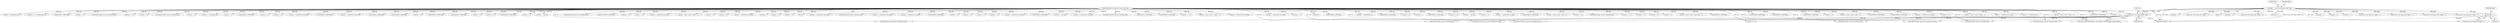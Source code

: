 digraph "0_tcpdump_da6f1a677bfa4476abaeaf9b1afe1c4390f51b41@pointer" {
"1000717" [label="(Call,pgm + 1)"];
"1000126" [label="(Call,pgm = (const struct pgm_header *)bp)"];
"1000128" [label="(Call,(const struct pgm_header *)bp)"];
"1000108" [label="(MethodParameterIn,register const u_char *bp)"];
"1000811" [label="(Call,bp += sizeof(struct in6_addr))"];
"1001886" [label="(Call,addrtostr(bp, nla_buf, sizeof(nla_buf)))"];
"1000433" [label="(Call,bp += sizeof(struct in6_addr))"];
"1000748" [label="(Call,bp += sizeof(struct in_addr))"];
"1001126" [label="(Call,EXTRACT_32BITS(bp))"];
"1000866" [label="(Call,pgm + 1)"];
"1000717" [label="(Call,pgm + 1)"];
"1000639" [label="(Call,pgm + 1)"];
"1001721" [label="(Call,bp += 4)"];
"1001153" [label="(Call,bp += 2)"];
"1000130" [label="(Identifier,bp)"];
"1001291" [label="(Call,bp += 2)"];
"1001298" [label="(Call,bp += 4)"];
"1000417" [label="(Call,bp += sizeof(struct in_addr))"];
"1001726" [label="(Call,EXTRACT_16BITS(bp))"];
"1001666" [label="(Call,bp += opt_len)"];
"1000560" [label="(Call,bp += sizeof(struct in6_addr))"];
"1001925" [label="(Call,addrtostr6(bp, nla_buf, sizeof(nla_buf)))"];
"1001998" [label="(Call,zmtp1_print_datagram(ndo, bp, EXTRACT_16BITS(&pgm->pgm_length)))"];
"1001217" [label="(Call,EXTRACT_32BITS(bp))"];
"1000555" [label="(Call,addrtostr6(bp, nla_buf, sizeof(nla_buf)))"];
"1001119" [label="(Call,EXTRACT_32BITS(bp))"];
"1001728" [label="(Call,bp += 2+2)"];
"1000676" [label="(Call,pgm + 1)"];
"1000661" [label="(Call,bp = (const u_char *) (odata + 1))"];
"1000764" [label="(Call,bp += sizeof(struct in6_addr))"];
"1000806" [label="(Call,addrtostr6(bp, group_buf, sizeof(group_buf)))"];
"1000949" [label="(Call,bp++)"];
"1001719" [label="(Call,EXTRACT_32BITS(bp))"];
"1000590" [label="(Call,bp += sizeof(uint32_t))"];
"1001528" [label="(Call,EXTRACT_32BITS(bp))"];
"1001530" [label="(Call,bp += 4)"];
"1001020" [label="(Call,bp++)"];
"1001296" [label="(Call,EXTRACT_32BITS(bp))"];
"1001247" [label="(Call,bp += 2)"];
"1001576" [label="(Call,bp += opt_len)"];
"1001488" [label="(Call,bp += 2)"];
"1000795" [label="(Call,bp += sizeof(struct in_addr))"];
"1001853" [label="(Call,EXTRACT_16BITS(bp))"];
"1000882" [label="(Call,bp = (const u_char *) (ack + 1))"];
"1001187" [label="(Call,bp += 4)"];
"1000128" [label="(Call,(const struct pgm_header *)bp)"];
"1000126" [label="(Call,pgm = (const struct pgm_header *)bp)"];
"1001373" [label="(Call,addrtostr(bp, nla_buf, sizeof(nla_buf)))"];
"1001342" [label="(Call,bp += 2+2)"];
"1001121" [label="(Call,bp += 4)"];
"1001128" [label="(Call,bp += 4)"];
"1001453" [label="(Call,bp += 2)"];
"1000495" [label="(Call,bp = (const u_char *) (poll_msg + 1))"];
"1000588" [label="(Call,EXTRACT_32BITS(bp))"];
"1000864" [label="(Call,(const struct pgm_ack *)(pgm + 1))"];
"1001803" [label="(Call,bp += sizeof(struct in6_addr))"];
"1001114" [label="(Call,bp += 2)"];
"1000108" [label="(MethodParameterIn,register const u_char *bp)"];
"1001185" [label="(Call,EXTRACT_32BITS(bp))"];
"1000601" [label="(Call,EXTRACT_32BITS(bp))"];
"1000759" [label="(Call,addrtostr6(bp, source_buf, sizeof(source_buf)))"];
"1001340" [label="(Call,EXTRACT_16BITS(bp))"];
"1001523" [label="(Call,bp += 2)"];
"1000723" [label="(Call,bp = (const u_char *) (nak + 1))"];
"1001133" [label="(Call,EXTRACT_32BITS(bp))"];
"1000743" [label="(Call,addrtostr(bp, source_buf, sizeof(source_buf)))"];
"1001846" [label="(Call,EXTRACT_32BITS(bp))"];
"1001764" [label="(Call,bp += sizeof(struct in_addr))"];
"1001688" [label="(Call,bp += 2)"];
"1000132" [label="(Identifier,ip)"];
"1000539" [label="(Call,addrtostr(bp, nla_buf, sizeof(nla_buf)))"];
"1000698" [label="(Call,bp = (const u_char *) (rdata + 1))"];
"1000637" [label="(Call,(const struct pgm_data *)(pgm + 1))"];
"1000544" [label="(Call,bp += sizeof(struct in_addr))"];
"1000979" [label="(Call,bp += sizeof(uint16_t))"];
"1000412" [label="(Call,addrtostr(bp, nla_buf, sizeof(nla_buf)))"];
"1000392" [label="(Call,bp = (const u_char *) (spm + 1))"];
"1000674" [label="(Call,(const struct pgm_data *)(pgm + 1))"];
"1000719" [label="(Literal,1)"];
"1000928" [label="(Call,bp++)"];
"1001458" [label="(Call,EXTRACT_32BITS(bp))"];
"1000511" [label="(Call,(const struct pgm_polr *)(pgm + 1))"];
"1001305" [label="(Call,bp += 4)"];
"1000577" [label="(Call,bp += sizeof(uint32_t))"];
"1000772" [label="(Call,bp += (2 * sizeof(uint16_t)))"];
"1000965" [label="(Call,EXTRACT_16BITS(bp))"];
"1000513" [label="(Call,pgm + 1)"];
"1001335" [label="(Call,bp += 2)"];
"1001798" [label="(Call,addrtostr6(bp, nla_buf, sizeof(nla_buf)))"];
"1001855" [label="(Call,bp += 2+2)"];
"1001135" [label="(Call,bp += 4)"];
"1001759" [label="(Call,addrtostr(bp, nla_buf, sizeof(nla_buf)))"];
"1001714" [label="(Call,bp += 2)"];
"1000471" [label="(Call,(const struct pgm_poll *)(pgm + 1))"];
"1000603" [label="(Call,bp += sizeof(uint32_t))"];
"1001624" [label="(Call,bp += 2)"];
"1000575" [label="(Call,EXTRACT_32BITS(bp))"];
"1001598" [label="(Call,bp += 2)"];
"1001212" [label="(Call,bp += 2)"];
"1001417" [label="(Call,bp += sizeof(struct in6_addr))"];
"1001493" [label="(Call,EXTRACT_32BITS(bp))"];
"1001930" [label="(Call,bp += sizeof(struct in6_addr))"];
"1000781" [label="(Call,EXTRACT_16BITS(bp))"];
"1001090" [label="(Call,EXTRACT_16BITS(bp))"];
"1000111" [label="(Block,)"];
"1000718" [label="(Identifier,pgm)"];
"1001219" [label="(Call,bp += 4)"];
"1001259" [label="(Call,EXTRACT_32BITS(bp))"];
"1001303" [label="(Call,EXTRACT_32BITS(bp))"];
"1000715" [label="(Call,(const struct pgm_nak *)(pgm + 1))"];
"1001254" [label="(Call,bp += 4)"];
"1001092" [label="(Call,bp += 2)"];
"1001252" [label="(Call,EXTRACT_32BITS(bp))"];
"1000386" [label="(Call,pgm + 1)"];
"1000127" [label="(Identifier,pgm)"];
"1000384" [label="(Call,(const struct pgm_spm *)(pgm + 1))"];
"1000790" [label="(Call,addrtostr(bp, group_buf, sizeof(group_buf)))"];
"1001650" [label="(Call,bp += 2)"];
"1001962" [label="(Call,bp += opt_len)"];
"1002020" [label="(MethodReturn,RET)"];
"1001412" [label="(Call,addrtostr6(bp, nla_buf, sizeof(nla_buf)))"];
"1000778" [label="(Call,ND_TCHECK_16BITS(bp))"];
"1001495" [label="(Call,bp += 4)"];
"1001841" [label="(Call,bp += 2)"];
"1001891" [label="(Call,bp += sizeof(struct in_addr))"];
"1000473" [label="(Call,pgm + 1)"];
"1000428" [label="(Call,addrtostr6(bp, nla_buf, sizeof(nla_buf)))"];
"1000519" [label="(Call,bp = (const u_char *) (polr + 1))"];
"1001460" [label="(Call,bp += 4)"];
"1001261" [label="(Call,bp += 4)"];
"1001378" [label="(Call,bp += sizeof(struct in_addr))"];
"1001025" [label="(Call,bp++)"];
"1001558" [label="(Call,bp += 2)"];
"1001848" [label="(Call,bp += 4)"];
"1000717" -> "1000715"  [label="AST: "];
"1000717" -> "1000719"  [label="CFG: "];
"1000718" -> "1000717"  [label="AST: "];
"1000719" -> "1000717"  [label="AST: "];
"1000715" -> "1000717"  [label="CFG: "];
"1000717" -> "1002020"  [label="DDG: pgm"];
"1000126" -> "1000717"  [label="DDG: pgm"];
"1000126" -> "1000111"  [label="AST: "];
"1000126" -> "1000128"  [label="CFG: "];
"1000127" -> "1000126"  [label="AST: "];
"1000128" -> "1000126"  [label="AST: "];
"1000132" -> "1000126"  [label="CFG: "];
"1000126" -> "1002020"  [label="DDG: pgm"];
"1000126" -> "1002020"  [label="DDG: (const struct pgm_header *)bp"];
"1000128" -> "1000126"  [label="DDG: bp"];
"1000126" -> "1000384"  [label="DDG: pgm"];
"1000126" -> "1000386"  [label="DDG: pgm"];
"1000126" -> "1000471"  [label="DDG: pgm"];
"1000126" -> "1000473"  [label="DDG: pgm"];
"1000126" -> "1000511"  [label="DDG: pgm"];
"1000126" -> "1000513"  [label="DDG: pgm"];
"1000126" -> "1000637"  [label="DDG: pgm"];
"1000126" -> "1000639"  [label="DDG: pgm"];
"1000126" -> "1000674"  [label="DDG: pgm"];
"1000126" -> "1000676"  [label="DDG: pgm"];
"1000126" -> "1000715"  [label="DDG: pgm"];
"1000126" -> "1000864"  [label="DDG: pgm"];
"1000126" -> "1000866"  [label="DDG: pgm"];
"1000128" -> "1000130"  [label="CFG: "];
"1000129" -> "1000128"  [label="AST: "];
"1000130" -> "1000128"  [label="AST: "];
"1000128" -> "1002020"  [label="DDG: bp"];
"1000108" -> "1000128"  [label="DDG: bp"];
"1000128" -> "1000412"  [label="DDG: bp"];
"1000128" -> "1000428"  [label="DDG: bp"];
"1000128" -> "1000539"  [label="DDG: bp"];
"1000128" -> "1000555"  [label="DDG: bp"];
"1000128" -> "1000743"  [label="DDG: bp"];
"1000128" -> "1000759"  [label="DDG: bp"];
"1000128" -> "1000790"  [label="DDG: bp"];
"1000128" -> "1000806"  [label="DDG: bp"];
"1000128" -> "1000928"  [label="DDG: bp"];
"1000128" -> "1001998"  [label="DDG: bp"];
"1000108" -> "1000106"  [label="AST: "];
"1000108" -> "1002020"  [label="DDG: bp"];
"1000108" -> "1000392"  [label="DDG: bp"];
"1000108" -> "1000412"  [label="DDG: bp"];
"1000108" -> "1000417"  [label="DDG: bp"];
"1000108" -> "1000428"  [label="DDG: bp"];
"1000108" -> "1000433"  [label="DDG: bp"];
"1000108" -> "1000495"  [label="DDG: bp"];
"1000108" -> "1000519"  [label="DDG: bp"];
"1000108" -> "1000539"  [label="DDG: bp"];
"1000108" -> "1000544"  [label="DDG: bp"];
"1000108" -> "1000555"  [label="DDG: bp"];
"1000108" -> "1000560"  [label="DDG: bp"];
"1000108" -> "1000575"  [label="DDG: bp"];
"1000108" -> "1000577"  [label="DDG: bp"];
"1000108" -> "1000588"  [label="DDG: bp"];
"1000108" -> "1000590"  [label="DDG: bp"];
"1000108" -> "1000601"  [label="DDG: bp"];
"1000108" -> "1000603"  [label="DDG: bp"];
"1000108" -> "1000661"  [label="DDG: bp"];
"1000108" -> "1000698"  [label="DDG: bp"];
"1000108" -> "1000723"  [label="DDG: bp"];
"1000108" -> "1000743"  [label="DDG: bp"];
"1000108" -> "1000748"  [label="DDG: bp"];
"1000108" -> "1000759"  [label="DDG: bp"];
"1000108" -> "1000764"  [label="DDG: bp"];
"1000108" -> "1000772"  [label="DDG: bp"];
"1000108" -> "1000778"  [label="DDG: bp"];
"1000108" -> "1000781"  [label="DDG: bp"];
"1000108" -> "1000790"  [label="DDG: bp"];
"1000108" -> "1000795"  [label="DDG: bp"];
"1000108" -> "1000806"  [label="DDG: bp"];
"1000108" -> "1000811"  [label="DDG: bp"];
"1000108" -> "1000882"  [label="DDG: bp"];
"1000108" -> "1000928"  [label="DDG: bp"];
"1000108" -> "1000949"  [label="DDG: bp"];
"1000108" -> "1000965"  [label="DDG: bp"];
"1000108" -> "1000979"  [label="DDG: bp"];
"1000108" -> "1001020"  [label="DDG: bp"];
"1000108" -> "1001025"  [label="DDG: bp"];
"1000108" -> "1001090"  [label="DDG: bp"];
"1000108" -> "1001092"  [label="DDG: bp"];
"1000108" -> "1001114"  [label="DDG: bp"];
"1000108" -> "1001119"  [label="DDG: bp"];
"1000108" -> "1001121"  [label="DDG: bp"];
"1000108" -> "1001126"  [label="DDG: bp"];
"1000108" -> "1001128"  [label="DDG: bp"];
"1000108" -> "1001133"  [label="DDG: bp"];
"1000108" -> "1001135"  [label="DDG: bp"];
"1000108" -> "1001153"  [label="DDG: bp"];
"1000108" -> "1001185"  [label="DDG: bp"];
"1000108" -> "1001187"  [label="DDG: bp"];
"1000108" -> "1001212"  [label="DDG: bp"];
"1000108" -> "1001217"  [label="DDG: bp"];
"1000108" -> "1001219"  [label="DDG: bp"];
"1000108" -> "1001247"  [label="DDG: bp"];
"1000108" -> "1001252"  [label="DDG: bp"];
"1000108" -> "1001254"  [label="DDG: bp"];
"1000108" -> "1001259"  [label="DDG: bp"];
"1000108" -> "1001261"  [label="DDG: bp"];
"1000108" -> "1001291"  [label="DDG: bp"];
"1000108" -> "1001296"  [label="DDG: bp"];
"1000108" -> "1001298"  [label="DDG: bp"];
"1000108" -> "1001303"  [label="DDG: bp"];
"1000108" -> "1001305"  [label="DDG: bp"];
"1000108" -> "1001335"  [label="DDG: bp"];
"1000108" -> "1001340"  [label="DDG: bp"];
"1000108" -> "1001342"  [label="DDG: bp"];
"1000108" -> "1001373"  [label="DDG: bp"];
"1000108" -> "1001378"  [label="DDG: bp"];
"1000108" -> "1001412"  [label="DDG: bp"];
"1000108" -> "1001417"  [label="DDG: bp"];
"1000108" -> "1001453"  [label="DDG: bp"];
"1000108" -> "1001458"  [label="DDG: bp"];
"1000108" -> "1001460"  [label="DDG: bp"];
"1000108" -> "1001488"  [label="DDG: bp"];
"1000108" -> "1001493"  [label="DDG: bp"];
"1000108" -> "1001495"  [label="DDG: bp"];
"1000108" -> "1001523"  [label="DDG: bp"];
"1000108" -> "1001528"  [label="DDG: bp"];
"1000108" -> "1001530"  [label="DDG: bp"];
"1000108" -> "1001558"  [label="DDG: bp"];
"1000108" -> "1001576"  [label="DDG: bp"];
"1000108" -> "1001598"  [label="DDG: bp"];
"1000108" -> "1001624"  [label="DDG: bp"];
"1000108" -> "1001650"  [label="DDG: bp"];
"1000108" -> "1001666"  [label="DDG: bp"];
"1000108" -> "1001688"  [label="DDG: bp"];
"1000108" -> "1001714"  [label="DDG: bp"];
"1000108" -> "1001719"  [label="DDG: bp"];
"1000108" -> "1001721"  [label="DDG: bp"];
"1000108" -> "1001726"  [label="DDG: bp"];
"1000108" -> "1001728"  [label="DDG: bp"];
"1000108" -> "1001759"  [label="DDG: bp"];
"1000108" -> "1001764"  [label="DDG: bp"];
"1000108" -> "1001798"  [label="DDG: bp"];
"1000108" -> "1001803"  [label="DDG: bp"];
"1000108" -> "1001841"  [label="DDG: bp"];
"1000108" -> "1001846"  [label="DDG: bp"];
"1000108" -> "1001848"  [label="DDG: bp"];
"1000108" -> "1001853"  [label="DDG: bp"];
"1000108" -> "1001855"  [label="DDG: bp"];
"1000108" -> "1001886"  [label="DDG: bp"];
"1000108" -> "1001891"  [label="DDG: bp"];
"1000108" -> "1001925"  [label="DDG: bp"];
"1000108" -> "1001930"  [label="DDG: bp"];
"1000108" -> "1001962"  [label="DDG: bp"];
"1000108" -> "1001998"  [label="DDG: bp"];
}
